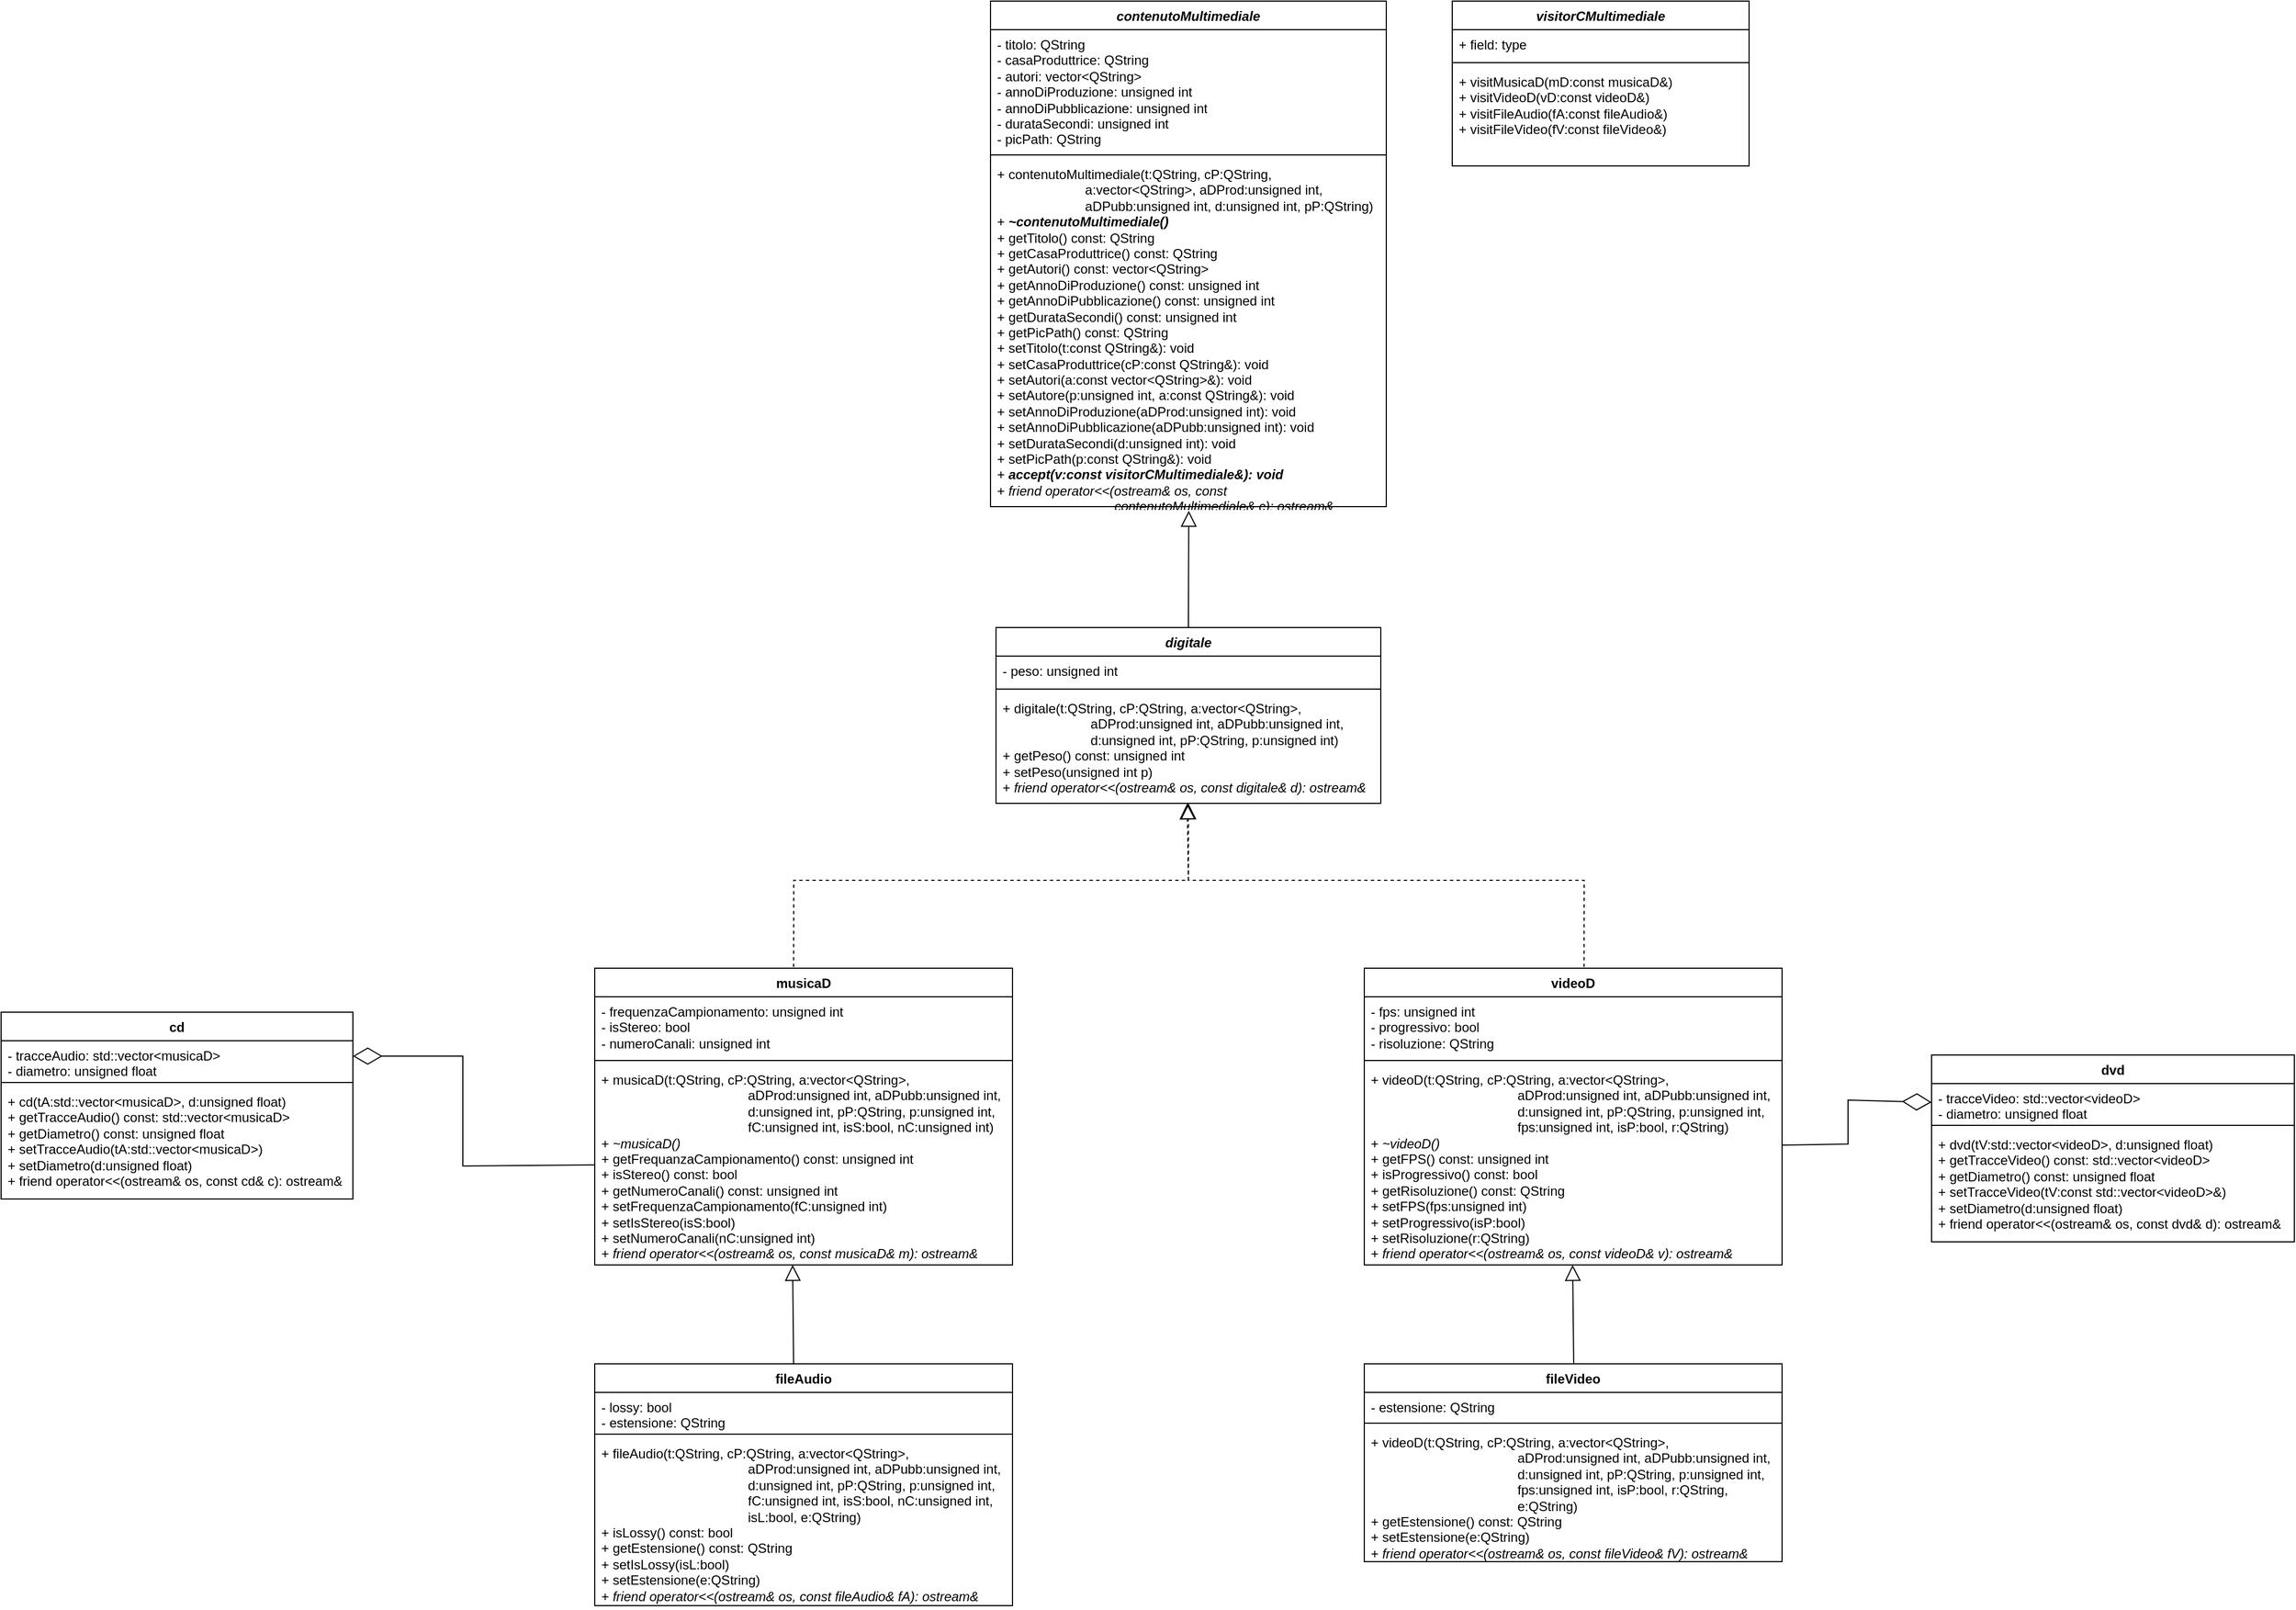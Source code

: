<mxfile version="28.0.7">
  <diagram name="Page-1" id="mE23I3gLv8mQfI3Rtl_m">
    <mxGraphModel dx="2253" dy="841" grid="1" gridSize="10" guides="1" tooltips="1" connect="1" arrows="1" fold="1" page="1" pageScale="1" pageWidth="827" pageHeight="1169" math="0" shadow="0">
      <root>
        <mxCell id="0" />
        <mxCell id="1" parent="0" />
        <mxCell id="C5MePCJxCBqiCufAHBw2-1" value="&lt;i&gt;contenutoMultimediale&lt;/i&gt;" style="swimlane;fontStyle=1;align=center;verticalAlign=top;childLayout=stackLayout;horizontal=1;startSize=26;horizontalStack=0;resizeParent=1;resizeParentMax=0;resizeLast=0;collapsible=1;marginBottom=0;whiteSpace=wrap;html=1;" parent="1" vertex="1">
          <mxGeometry x="220" y="40" width="360" height="460" as="geometry" />
        </mxCell>
        <mxCell id="C5MePCJxCBqiCufAHBw2-2" value="- titolo: QString&lt;div&gt;- casaProduttrice: QString&lt;/div&gt;&lt;div&gt;- autori: vector&amp;lt;QString&amp;gt;&lt;/div&gt;&lt;div&gt;- annoDiProduzione: unsigned int&lt;/div&gt;&lt;div&gt;- annoDiPubblicazione: unsigned int&lt;/div&gt;&lt;div&gt;- durataSecondi: unsigned int&lt;/div&gt;&lt;div&gt;- picPath: QString&lt;/div&gt;" style="text;strokeColor=none;fillColor=none;align=left;verticalAlign=top;spacingLeft=4;spacingRight=4;overflow=hidden;rotatable=0;points=[[0,0.5],[1,0.5]];portConstraint=eastwest;whiteSpace=wrap;html=1;" parent="C5MePCJxCBqiCufAHBw2-1" vertex="1">
          <mxGeometry y="26" width="360" height="110" as="geometry" />
        </mxCell>
        <mxCell id="C5MePCJxCBqiCufAHBw2-3" value="" style="line;strokeWidth=1;fillColor=none;align=left;verticalAlign=middle;spacingTop=-1;spacingLeft=3;spacingRight=3;rotatable=0;labelPosition=right;points=[];portConstraint=eastwest;strokeColor=inherit;" parent="C5MePCJxCBqiCufAHBw2-1" vertex="1">
          <mxGeometry y="136" width="360" height="8" as="geometry" />
        </mxCell>
        <mxCell id="C5MePCJxCBqiCufAHBw2-4" value="+ contenutoMultimediale(t:QString, cP:QString, &lt;span style=&quot;white-space: pre;&quot;&gt;&#x9;&lt;/span&gt;&lt;span style=&quot;white-space: pre;&quot;&gt;&#x9;&lt;/span&gt;&lt;span style=&quot;white-space: pre;&quot;&gt;&#x9;&lt;/span&gt;a:vector&amp;lt;QString&amp;gt;, aDProd:unsigned int, &lt;span style=&quot;white-space: pre;&quot;&gt;&#x9;&lt;/span&gt;&lt;span style=&quot;white-space: pre;&quot;&gt;&#x9;&lt;/span&gt;&lt;span style=&quot;white-space: pre;&quot;&gt;&#x9;&lt;/span&gt;aDPubb:unsigned int, d:unsigned int, pP:QString)&lt;div&gt;&lt;div&gt;+ &lt;i&gt;&lt;b&gt;~contenutoMultimediale()&lt;/b&gt;&lt;/i&gt;&lt;/div&gt;&lt;div&gt;+ getTitolo() const: QString&lt;/div&gt;&lt;div&gt;+ getCasaProduttrice() const: QString&lt;/div&gt;&lt;div&gt;+ getAutori() const: vector&amp;lt;QString&amp;gt;&lt;/div&gt;&lt;div&gt;+ getAnnoDiProduzione() const: unsigned int&lt;/div&gt;&lt;div&gt;+ getAnnoDiPubblicazione() const: unsigned int&lt;/div&gt;&lt;div&gt;+ getDurataSecondi() const: unsigned int&lt;/div&gt;&lt;div&gt;+ getPicPath() const: QString&lt;/div&gt;&lt;div&gt;+ setTitolo(t:const QString&amp;amp;): void&lt;/div&gt;&lt;div&gt;+ setCasaProduttrice(cP:const QString&amp;amp;): void&lt;/div&gt;&lt;div&gt;+ setAutori(a:const vector&amp;lt;QString&amp;gt;&amp;amp;): void&lt;/div&gt;&lt;div&gt;+ setAutore(p:unsigned int, a:const QString&amp;amp;): void&lt;/div&gt;&lt;div&gt;+ setAnnoDiProduzione(aDProd:unsigned int): void&lt;/div&gt;&lt;div&gt;+ setAnnoDiPubblicazione(aDPubb:unsigned int): void&lt;/div&gt;&lt;div&gt;+ setDurataSecondi(d:unsigned int): void&lt;/div&gt;&lt;div&gt;+ setPicPath(p:const QString&amp;amp;): void&lt;/div&gt;&lt;div&gt;+ &lt;i&gt;&lt;b&gt;accept(v:const visitorCMultimediale&amp;amp;): void&lt;/b&gt;&lt;/i&gt;&lt;/div&gt;&lt;div&gt;+ &lt;i&gt;friend operator&amp;lt;&amp;lt;(ostream&amp;amp; os, const &lt;span style=&quot;white-space: pre;&quot;&gt;&#x9;&lt;/span&gt;&lt;span style=&quot;white-space: pre;&quot;&gt;&#x9;&lt;/span&gt;&lt;span style=&quot;white-space: pre;&quot;&gt;&#x9;&lt;/span&gt;&lt;span style=&quot;white-space: pre;&quot;&gt;&#x9;&lt;/span&gt;contenutoMultimediale&amp;amp; c): ostream&amp;amp;&lt;/i&gt;&lt;/div&gt;&lt;/div&gt;" style="text;strokeColor=none;fillColor=none;align=left;verticalAlign=top;spacingLeft=4;spacingRight=4;overflow=hidden;rotatable=0;points=[[0,0.5],[1,0.5]];portConstraint=eastwest;whiteSpace=wrap;html=1;" parent="C5MePCJxCBqiCufAHBw2-1" vertex="1">
          <mxGeometry y="144" width="360" height="316" as="geometry" />
        </mxCell>
        <mxCell id="C5MePCJxCBqiCufAHBw2-11" style="edgeStyle=orthogonalEdgeStyle;rounded=0;orthogonalLoop=1;jettySize=auto;html=1;exitX=1;exitY=0.5;exitDx=0;exitDy=0;" parent="C5MePCJxCBqiCufAHBw2-1" source="C5MePCJxCBqiCufAHBw2-4" target="C5MePCJxCBqiCufAHBw2-4" edge="1">
          <mxGeometry relative="1" as="geometry" />
        </mxCell>
        <mxCell id="C5MePCJxCBqiCufAHBw2-7" value="&lt;i&gt;digitale&lt;/i&gt;" style="swimlane;fontStyle=1;align=center;verticalAlign=top;childLayout=stackLayout;horizontal=1;startSize=26;horizontalStack=0;resizeParent=1;resizeParentMax=0;resizeLast=0;collapsible=1;marginBottom=0;whiteSpace=wrap;html=1;" parent="1" vertex="1">
          <mxGeometry x="225" y="610" width="350" height="160" as="geometry" />
        </mxCell>
        <mxCell id="C5MePCJxCBqiCufAHBw2-8" value="- peso: unsigned int" style="text;strokeColor=none;fillColor=none;align=left;verticalAlign=top;spacingLeft=4;spacingRight=4;overflow=hidden;rotatable=0;points=[[0,0.5],[1,0.5]];portConstraint=eastwest;whiteSpace=wrap;html=1;" parent="C5MePCJxCBqiCufAHBw2-7" vertex="1">
          <mxGeometry y="26" width="350" height="26" as="geometry" />
        </mxCell>
        <mxCell id="C5MePCJxCBqiCufAHBw2-9" value="" style="line;strokeWidth=1;fillColor=none;align=left;verticalAlign=middle;spacingTop=-1;spacingLeft=3;spacingRight=3;rotatable=0;labelPosition=right;points=[];portConstraint=eastwest;strokeColor=inherit;" parent="C5MePCJxCBqiCufAHBw2-7" vertex="1">
          <mxGeometry y="52" width="350" height="8" as="geometry" />
        </mxCell>
        <mxCell id="C5MePCJxCBqiCufAHBw2-10" value="+ digitale(t:QString, cP:QString,&amp;nbsp;a:vector&amp;lt;QString&amp;gt;,&lt;span style=&quot;white-space: pre;&quot;&gt;&amp;nbsp;&lt;/span&gt;&lt;div&gt;&lt;span style=&quot;white-space: pre;&quot;&gt;&lt;span style=&quot;white-space: pre;&quot;&gt;&#x9;&lt;/span&gt;&lt;span style=&quot;white-space: pre;&quot;&gt;&#x9;&lt;span style=&quot;white-space: pre;&quot;&gt;&#x9;&lt;/span&gt;&lt;/span&gt;aDProd:unsigned int, &lt;/span&gt;aDPubb:unsigned int,&amp;nbsp;&lt;/div&gt;&lt;div&gt;&lt;span style=&quot;white-space: pre;&quot;&gt;&#x9;&lt;/span&gt;&lt;span style=&quot;white-space: pre;&quot;&gt;&#x9;&lt;span style=&quot;white-space: pre;&quot;&gt;&#x9;&lt;/span&gt;&lt;/span&gt;d:unsigned int, pP:QString, p:unsigned int)&lt;/div&gt;&lt;div&gt;+ getPeso() const: unsigned int&lt;/div&gt;&lt;div&gt;+ setPeso(unsigned int p)&lt;/div&gt;&lt;div&gt;+ &lt;i&gt;friend operator&amp;lt;&amp;lt;(ostream&amp;amp; os, const digitale&amp;amp; d):&amp;nbsp;&lt;/i&gt;&lt;i&gt;&lt;span style=&quot;white-space: pre;&quot;&gt;ostream&amp;amp;&lt;/span&gt;&lt;/i&gt;&lt;/div&gt;" style="text;strokeColor=none;fillColor=none;align=left;verticalAlign=top;spacingLeft=4;spacingRight=4;overflow=hidden;rotatable=0;points=[[0,0.5],[1,0.5]];portConstraint=eastwest;whiteSpace=wrap;html=1;" parent="C5MePCJxCBqiCufAHBw2-7" vertex="1">
          <mxGeometry y="60" width="350" height="100" as="geometry" />
        </mxCell>
        <mxCell id="C5MePCJxCBqiCufAHBw2-15" value="" style="endArrow=block;endFill=0;endSize=12;html=1;rounded=0;exitX=0.5;exitY=0;exitDx=0;exitDy=0;entryX=0.501;entryY=1.012;entryDx=0;entryDy=0;entryPerimeter=0;" parent="1" source="C5MePCJxCBqiCufAHBw2-7" target="C5MePCJxCBqiCufAHBw2-4" edge="1">
          <mxGeometry width="160" relative="1" as="geometry">
            <mxPoint x="414" y="585" as="sourcePoint" />
            <mxPoint x="400" y="510" as="targetPoint" />
          </mxGeometry>
        </mxCell>
        <mxCell id="C5MePCJxCBqiCufAHBw2-16" value="musicaD" style="swimlane;fontStyle=1;align=center;verticalAlign=top;childLayout=stackLayout;horizontal=1;startSize=26;horizontalStack=0;resizeParent=1;resizeParentMax=0;resizeLast=0;collapsible=1;marginBottom=0;whiteSpace=wrap;html=1;" parent="1" vertex="1">
          <mxGeometry x="-140" y="920" width="380" height="270" as="geometry" />
        </mxCell>
        <mxCell id="C5MePCJxCBqiCufAHBw2-17" value="- frequenzaCampionamento: unsigned int&lt;div&gt;- isStereo: bool&lt;/div&gt;&lt;div&gt;- numeroCanali: unsigned int&lt;/div&gt;" style="text;strokeColor=none;fillColor=none;align=left;verticalAlign=top;spacingLeft=4;spacingRight=4;overflow=hidden;rotatable=0;points=[[0,0.5],[1,0.5]];portConstraint=eastwest;whiteSpace=wrap;html=1;" parent="C5MePCJxCBqiCufAHBw2-16" vertex="1">
          <mxGeometry y="26" width="380" height="54" as="geometry" />
        </mxCell>
        <mxCell id="C5MePCJxCBqiCufAHBw2-18" value="" style="line;strokeWidth=1;fillColor=none;align=left;verticalAlign=middle;spacingTop=-1;spacingLeft=3;spacingRight=3;rotatable=0;labelPosition=right;points=[];portConstraint=eastwest;strokeColor=inherit;" parent="C5MePCJxCBqiCufAHBw2-16" vertex="1">
          <mxGeometry y="80" width="380" height="8" as="geometry" />
        </mxCell>
        <mxCell id="C5MePCJxCBqiCufAHBw2-19" value="+ musicaD(t:QString, cP:QString, a:vector&amp;lt;QString&amp;gt;, &lt;span style=&quot;white-space: pre;&quot;&gt;&#x9;&lt;/span&gt;&lt;span style=&quot;white-space: pre;&quot;&gt;&#x9;&lt;/span&gt;&lt;span style=&quot;white-space: pre;&quot;&gt;&#x9;&lt;/span&gt;&lt;span style=&quot;white-space: pre;&quot;&gt;&#x9;&lt;/span&gt;&lt;span style=&quot;white-space: pre;&quot;&gt;&#x9;&lt;/span&gt;aDProd:unsigned int, aDPubb:unsigned int, &lt;span style=&quot;white-space: pre;&quot;&gt;&#x9;&lt;/span&gt;&lt;span style=&quot;white-space: pre;&quot;&gt;&#x9;&lt;/span&gt;&lt;span style=&quot;white-space: pre;&quot;&gt;&#x9;&lt;/span&gt;&lt;span style=&quot;white-space: pre;&quot;&gt;&#x9;&lt;/span&gt;&lt;span style=&quot;white-space: pre;&quot;&gt;&#x9;&lt;/span&gt;d:unsigned int, pP:QString, p:unsigned int, &lt;span style=&quot;white-space: pre;&quot;&gt;&#x9;&lt;/span&gt;&lt;span style=&quot;white-space: pre;&quot;&gt;&#x9;&lt;/span&gt;&lt;span style=&quot;white-space: pre;&quot;&gt;&#x9;&lt;/span&gt;&lt;span style=&quot;white-space: pre;&quot;&gt;&#x9;&lt;/span&gt;&lt;span style=&quot;white-space: pre;&quot;&gt;&#x9;&lt;/span&gt;fC:unsigned int, isS:bool, nC:unsigned int)&lt;div&gt;+ &lt;i&gt;~musicaD()&lt;/i&gt;&lt;/div&gt;&lt;div&gt;+ getFrequanzaCampionamento() const: unsigned int&lt;/div&gt;&lt;div&gt;+ isStereo() const: bool&lt;/div&gt;&lt;div&gt;+ getNumeroCanali() const: unsigned int&lt;/div&gt;&lt;div&gt;+ setFrequenzaCampionamento(fC:unsigned int)&lt;/div&gt;&lt;div&gt;+ setIsStereo(isS:bool)&lt;/div&gt;&lt;div&gt;+ setNumeroCanali(nC:unsigned int)&lt;/div&gt;&lt;div&gt;+ &lt;i&gt;friend operator&amp;lt;&amp;lt;(ostream&amp;amp; os, const musicaD&amp;amp; m): ostream&amp;amp;&lt;/i&gt;&lt;/div&gt;" style="text;strokeColor=none;fillColor=none;align=left;verticalAlign=top;spacingLeft=4;spacingRight=4;overflow=hidden;rotatable=0;points=[[0,0.5],[1,0.5]];portConstraint=eastwest;whiteSpace=wrap;html=1;" parent="C5MePCJxCBqiCufAHBw2-16" vertex="1">
          <mxGeometry y="88" width="380" height="182" as="geometry" />
        </mxCell>
        <mxCell id="C5MePCJxCBqiCufAHBw2-20" value="videoD" style="swimlane;fontStyle=1;align=center;verticalAlign=top;childLayout=stackLayout;horizontal=1;startSize=26;horizontalStack=0;resizeParent=1;resizeParentMax=0;resizeLast=0;collapsible=1;marginBottom=0;whiteSpace=wrap;html=1;" parent="1" vertex="1">
          <mxGeometry x="560" y="920" width="380" height="270" as="geometry" />
        </mxCell>
        <mxCell id="C5MePCJxCBqiCufAHBw2-21" value="- fps: unsigned int&lt;div&gt;- progressivo: bool&lt;/div&gt;&lt;div&gt;- risoluzione: QString&lt;/div&gt;" style="text;strokeColor=none;fillColor=none;align=left;verticalAlign=top;spacingLeft=4;spacingRight=4;overflow=hidden;rotatable=0;points=[[0,0.5],[1,0.5]];portConstraint=eastwest;whiteSpace=wrap;html=1;" parent="C5MePCJxCBqiCufAHBw2-20" vertex="1">
          <mxGeometry y="26" width="380" height="54" as="geometry" />
        </mxCell>
        <mxCell id="C5MePCJxCBqiCufAHBw2-22" value="" style="line;strokeWidth=1;fillColor=none;align=left;verticalAlign=middle;spacingTop=-1;spacingLeft=3;spacingRight=3;rotatable=0;labelPosition=right;points=[];portConstraint=eastwest;strokeColor=inherit;" parent="C5MePCJxCBqiCufAHBw2-20" vertex="1">
          <mxGeometry y="80" width="380" height="8" as="geometry" />
        </mxCell>
        <mxCell id="C5MePCJxCBqiCufAHBw2-23" value="+ videoD(t:QString, cP:QString, a:vector&amp;lt;QString&amp;gt;, &lt;span style=&quot;white-space: pre;&quot;&gt;&#x9;&lt;/span&gt;&lt;span style=&quot;white-space: pre;&quot;&gt;&#x9;&lt;/span&gt;&lt;span style=&quot;white-space: pre;&quot;&gt;&#x9;&lt;/span&gt;&lt;span style=&quot;white-space: pre;&quot;&gt;&#x9;&lt;/span&gt;&lt;span style=&quot;white-space: pre;&quot;&gt;&#x9;&lt;/span&gt;aDProd:unsigned int, aDPubb:unsigned int, &lt;span style=&quot;white-space: pre;&quot;&gt;&#x9;&lt;/span&gt;&lt;span style=&quot;white-space: pre;&quot;&gt;&#x9;&lt;/span&gt;&lt;span style=&quot;white-space: pre;&quot;&gt;&#x9;&lt;/span&gt;&lt;span style=&quot;white-space: pre;&quot;&gt;&#x9;&lt;/span&gt;&lt;span style=&quot;white-space: pre;&quot;&gt;&#x9;&lt;/span&gt;d:unsigned int, pP:QString, p:unsigned int, &lt;span style=&quot;white-space: pre;&quot;&gt;&#x9;&lt;/span&gt;&lt;span style=&quot;white-space: pre;&quot;&gt;&#x9;&lt;/span&gt;&lt;span style=&quot;white-space: pre;&quot;&gt;&#x9;&lt;/span&gt;&lt;span style=&quot;white-space: pre;&quot;&gt;&#x9;&lt;/span&gt;&lt;span style=&quot;white-space: pre;&quot;&gt;&#x9;&lt;/span&gt;fps:unsigned int, isP:bool, r:QString)&lt;div&gt;+ &lt;i&gt;~videoD()&lt;/i&gt;&lt;/div&gt;&lt;div&gt;+ getFPS() const: unsigned int&lt;/div&gt;&lt;div&gt;+ isProgressivo() const: bool&lt;/div&gt;&lt;div&gt;+ getRisoluzione() const: QString&lt;/div&gt;&lt;div&gt;+ setFPS(fps:unsigned int)&lt;/div&gt;&lt;div&gt;+ setProgressivo(isP:bool)&lt;/div&gt;&lt;div&gt;+ setRisoluzione(r:QString)&lt;/div&gt;&lt;div&gt;+ &lt;i&gt;friend operator&amp;lt;&amp;lt;(ostream&amp;amp; os, const videoD&amp;amp; v): ostream&amp;amp;&lt;/i&gt;&lt;/div&gt;" style="text;strokeColor=none;fillColor=none;align=left;verticalAlign=top;spacingLeft=4;spacingRight=4;overflow=hidden;rotatable=0;points=[[0,0.5],[1,0.5]];portConstraint=eastwest;whiteSpace=wrap;html=1;" parent="C5MePCJxCBqiCufAHBw2-20" vertex="1">
          <mxGeometry y="88" width="380" height="182" as="geometry" />
        </mxCell>
        <mxCell id="C5MePCJxCBqiCufAHBw2-24" value="" style="endArrow=block;dashed=1;endFill=0;endSize=12;html=1;rounded=0;exitX=0.476;exitY=-0.004;exitDx=0;exitDy=0;exitPerimeter=0;" parent="1" source="C5MePCJxCBqiCufAHBw2-16" edge="1">
          <mxGeometry width="160" relative="1" as="geometry">
            <mxPoint x="40" y="840" as="sourcePoint" />
            <mxPoint x="400" y="770" as="targetPoint" />
            <Array as="points">
              <mxPoint x="41" y="840" />
              <mxPoint x="400" y="840" />
            </Array>
          </mxGeometry>
        </mxCell>
        <mxCell id="C5MePCJxCBqiCufAHBw2-25" value="" style="endArrow=block;dashed=1;endFill=0;endSize=12;html=1;rounded=0;exitX=0.526;exitY=-0.004;exitDx=0;exitDy=0;exitPerimeter=0;entryX=0.497;entryY=1;entryDx=0;entryDy=0;entryPerimeter=0;" parent="1" source="C5MePCJxCBqiCufAHBw2-20" target="C5MePCJxCBqiCufAHBw2-10" edge="1">
          <mxGeometry width="160" relative="1" as="geometry">
            <mxPoint x="320" y="910" as="sourcePoint" />
            <mxPoint x="430" y="800" as="targetPoint" />
            <Array as="points">
              <mxPoint x="760" y="840" />
              <mxPoint x="400" y="840" />
            </Array>
          </mxGeometry>
        </mxCell>
        <mxCell id="C5MePCJxCBqiCufAHBw2-26" value="fileAudio" style="swimlane;fontStyle=1;align=center;verticalAlign=top;childLayout=stackLayout;horizontal=1;startSize=26;horizontalStack=0;resizeParent=1;resizeParentMax=0;resizeLast=0;collapsible=1;marginBottom=0;whiteSpace=wrap;html=1;" parent="1" vertex="1">
          <mxGeometry x="-140" y="1280" width="380" height="220" as="geometry" />
        </mxCell>
        <mxCell id="C5MePCJxCBqiCufAHBw2-27" value="- lossy: bool&lt;div&gt;- estensione: QString&lt;/div&gt;" style="text;strokeColor=none;fillColor=none;align=left;verticalAlign=top;spacingLeft=4;spacingRight=4;overflow=hidden;rotatable=0;points=[[0,0.5],[1,0.5]];portConstraint=eastwest;whiteSpace=wrap;html=1;" parent="C5MePCJxCBqiCufAHBw2-26" vertex="1">
          <mxGeometry y="26" width="380" height="34" as="geometry" />
        </mxCell>
        <mxCell id="C5MePCJxCBqiCufAHBw2-28" value="" style="line;strokeWidth=1;fillColor=none;align=left;verticalAlign=middle;spacingTop=-1;spacingLeft=3;spacingRight=3;rotatable=0;labelPosition=right;points=[];portConstraint=eastwest;strokeColor=inherit;" parent="C5MePCJxCBqiCufAHBw2-26" vertex="1">
          <mxGeometry y="60" width="380" height="8" as="geometry" />
        </mxCell>
        <mxCell id="C5MePCJxCBqiCufAHBw2-29" value="+ fileAudio(t:QString, cP:QString, a:vector&amp;lt;QString&amp;gt;, &lt;span style=&quot;white-space: pre;&quot;&gt;&#x9;&lt;/span&gt;&lt;span style=&quot;white-space: pre;&quot;&gt;&#x9;&lt;/span&gt;&lt;span style=&quot;white-space: pre;&quot;&gt;&#x9;&lt;/span&gt;&lt;span style=&quot;white-space: pre;&quot;&gt;&#x9;&lt;/span&gt;&lt;span style=&quot;white-space: pre;&quot;&gt;&#x9;&lt;/span&gt;aDProd:unsigned int, aDPubb:unsigned int, &lt;span style=&quot;white-space: pre;&quot;&gt;&#x9;&lt;/span&gt;&lt;span style=&quot;white-space: pre;&quot;&gt;&#x9;&lt;/span&gt;&lt;span style=&quot;white-space: pre;&quot;&gt;&#x9;&lt;/span&gt;&lt;span style=&quot;white-space: pre;&quot;&gt;&#x9;&lt;/span&gt;&lt;span style=&quot;white-space: pre;&quot;&gt;&#x9;&lt;/span&gt;d:unsigned int, pP:QString, p:unsigned int, &lt;span style=&quot;white-space: pre;&quot;&gt;&#x9;&lt;/span&gt;&lt;span style=&quot;white-space: pre;&quot;&gt;&#x9;&lt;/span&gt;&lt;span style=&quot;white-space: pre;&quot;&gt;&#x9;&lt;/span&gt;&lt;span style=&quot;white-space: pre;&quot;&gt;&#x9;&lt;/span&gt;&lt;span style=&quot;white-space: pre;&quot;&gt;&#x9;&lt;/span&gt;fC:unsigned int, isS:bool, nC:unsigned int, &lt;span style=&quot;white-space: pre;&quot;&gt;&#x9;&lt;/span&gt;&lt;span style=&quot;white-space: pre;&quot;&gt;&#x9;&lt;/span&gt;&lt;span style=&quot;white-space: pre;&quot;&gt;&#x9;&lt;/span&gt;&lt;span style=&quot;white-space: pre;&quot;&gt;&#x9;&lt;/span&gt;&lt;span style=&quot;white-space: pre;&quot;&gt;&#x9;&lt;/span&gt;isL:bool, e:QString)&lt;div&gt;+ isLossy() const: bool&lt;/div&gt;&lt;div&gt;+ getEstensione() const: QString&lt;/div&gt;&lt;div&gt;+ setIsLossy(isL:bool)&lt;/div&gt;&lt;div&gt;+ setEstensione(e:QString)&lt;/div&gt;&lt;div&gt;+ &lt;i&gt;friend operator&amp;lt;&amp;lt;(ostream&amp;amp; os, const fileAudio&amp;amp; fA): ostream&amp;amp;&lt;/i&gt;&lt;/div&gt;" style="text;strokeColor=none;fillColor=none;align=left;verticalAlign=top;spacingLeft=4;spacingRight=4;overflow=hidden;rotatable=0;points=[[0,0.5],[1,0.5]];portConstraint=eastwest;whiteSpace=wrap;html=1;" parent="C5MePCJxCBqiCufAHBw2-26" vertex="1">
          <mxGeometry y="68" width="380" height="152" as="geometry" />
        </mxCell>
        <mxCell id="C5MePCJxCBqiCufAHBw2-30" value="fileVideo" style="swimlane;fontStyle=1;align=center;verticalAlign=top;childLayout=stackLayout;horizontal=1;startSize=26;horizontalStack=0;resizeParent=1;resizeParentMax=0;resizeLast=0;collapsible=1;marginBottom=0;whiteSpace=wrap;html=1;" parent="1" vertex="1">
          <mxGeometry x="560" y="1280" width="380" height="180" as="geometry" />
        </mxCell>
        <mxCell id="C5MePCJxCBqiCufAHBw2-31" value="- estensione: QString" style="text;strokeColor=none;fillColor=none;align=left;verticalAlign=top;spacingLeft=4;spacingRight=4;overflow=hidden;rotatable=0;points=[[0,0.5],[1,0.5]];portConstraint=eastwest;whiteSpace=wrap;html=1;" parent="C5MePCJxCBqiCufAHBw2-30" vertex="1">
          <mxGeometry y="26" width="380" height="24" as="geometry" />
        </mxCell>
        <mxCell id="C5MePCJxCBqiCufAHBw2-32" value="" style="line;strokeWidth=1;fillColor=none;align=left;verticalAlign=middle;spacingTop=-1;spacingLeft=3;spacingRight=3;rotatable=0;labelPosition=right;points=[];portConstraint=eastwest;strokeColor=inherit;" parent="C5MePCJxCBqiCufAHBw2-30" vertex="1">
          <mxGeometry y="50" width="380" height="8" as="geometry" />
        </mxCell>
        <mxCell id="C5MePCJxCBqiCufAHBw2-33" value="+ videoD(t:QString, cP:QString, a:vector&amp;lt;QString&amp;gt;, &lt;span style=&quot;white-space: pre;&quot;&gt;&#x9;&lt;/span&gt;&lt;span style=&quot;white-space: pre;&quot;&gt;&#x9;&lt;/span&gt;&lt;span style=&quot;white-space: pre;&quot;&gt;&#x9;&lt;/span&gt;&lt;span style=&quot;white-space: pre;&quot;&gt;&#x9;&lt;/span&gt;&lt;span style=&quot;white-space: pre;&quot;&gt;&#x9;&lt;/span&gt;aDProd:unsigned int, aDPubb:unsigned int, &lt;span style=&quot;white-space: pre;&quot;&gt;&#x9;&lt;/span&gt;&lt;span style=&quot;white-space: pre;&quot;&gt;&#x9;&lt;/span&gt;&lt;span style=&quot;white-space: pre;&quot;&gt;&#x9;&lt;/span&gt;&lt;span style=&quot;white-space: pre;&quot;&gt;&#x9;&lt;/span&gt;&lt;span style=&quot;white-space: pre;&quot;&gt;&#x9;&lt;/span&gt;d:unsigned int, pP:QString, p:unsigned int, &lt;span style=&quot;white-space: pre;&quot;&gt;&#x9;&lt;/span&gt;&lt;span style=&quot;white-space: pre;&quot;&gt;&#x9;&lt;/span&gt;&lt;span style=&quot;white-space: pre;&quot;&gt;&#x9;&lt;/span&gt;&lt;span style=&quot;white-space: pre;&quot;&gt;&#x9;&lt;/span&gt;&lt;span style=&quot;white-space: pre;&quot;&gt;&#x9;&lt;/span&gt;fps:unsigned int, isP:bool, r:QString, &lt;span style=&quot;white-space: pre;&quot;&gt;&#x9;&lt;/span&gt;&lt;span style=&quot;white-space: pre;&quot;&gt;&#x9;&lt;/span&gt;&lt;span style=&quot;white-space: pre;&quot;&gt;&#x9;&lt;/span&gt;&lt;span style=&quot;white-space: pre;&quot;&gt;&#x9;&lt;/span&gt;&lt;span style=&quot;white-space: pre;&quot;&gt;&#x9;&lt;/span&gt;e:QString)&lt;div&gt;+ getEstensione() const: QString&lt;/div&gt;&lt;div&gt;+ setEstensione(e:QString)&lt;/div&gt;&lt;div&gt;+ &lt;i&gt;friend operator&amp;lt;&amp;lt;(ostream&amp;amp; os, const fileVideo&amp;amp; fV): ostream&amp;amp;&lt;/i&gt;&lt;/div&gt;" style="text;strokeColor=none;fillColor=none;align=left;verticalAlign=top;spacingLeft=4;spacingRight=4;overflow=hidden;rotatable=0;points=[[0,0.5],[1,0.5]];portConstraint=eastwest;whiteSpace=wrap;html=1;" parent="C5MePCJxCBqiCufAHBw2-30" vertex="1">
          <mxGeometry y="58" width="380" height="122" as="geometry" />
        </mxCell>
        <mxCell id="C5MePCJxCBqiCufAHBw2-34" value="" style="endArrow=block;endFill=0;endSize=12;html=1;rounded=0;exitX=0.476;exitY=0;exitDx=0;exitDy=0;exitPerimeter=0;" parent="1" source="C5MePCJxCBqiCufAHBw2-26" edge="1">
          <mxGeometry width="160" relative="1" as="geometry">
            <mxPoint x="-120" y="1240" as="sourcePoint" />
            <mxPoint x="40" y="1190" as="targetPoint" />
          </mxGeometry>
        </mxCell>
        <mxCell id="C5MePCJxCBqiCufAHBw2-35" value="" style="endArrow=block;endFill=0;endSize=12;html=1;rounded=0;exitX=0.476;exitY=0;exitDx=0;exitDy=0;exitPerimeter=0;" parent="1" edge="1">
          <mxGeometry width="160" relative="1" as="geometry">
            <mxPoint x="750.5" y="1280" as="sourcePoint" />
            <mxPoint x="749.5" y="1190" as="targetPoint" />
          </mxGeometry>
        </mxCell>
        <mxCell id="C5MePCJxCBqiCufAHBw2-36" value="cd" style="swimlane;fontStyle=1;align=center;verticalAlign=top;childLayout=stackLayout;horizontal=1;startSize=26;horizontalStack=0;resizeParent=1;resizeParentMax=0;resizeLast=0;collapsible=1;marginBottom=0;whiteSpace=wrap;html=1;" parent="1" vertex="1">
          <mxGeometry x="-680" y="960" width="320" height="170" as="geometry" />
        </mxCell>
        <mxCell id="C5MePCJxCBqiCufAHBw2-37" value="- tracceAudio: std::vector&amp;lt;musicaD&amp;gt;&lt;div&gt;- diametro: unsigned float&lt;/div&gt;" style="text;strokeColor=none;fillColor=none;align=left;verticalAlign=top;spacingLeft=4;spacingRight=4;overflow=hidden;rotatable=0;points=[[0,0.5],[1,0.5]];portConstraint=eastwest;whiteSpace=wrap;html=1;" parent="C5MePCJxCBqiCufAHBw2-36" vertex="1">
          <mxGeometry y="26" width="320" height="34" as="geometry" />
        </mxCell>
        <mxCell id="C5MePCJxCBqiCufAHBw2-38" value="" style="line;strokeWidth=1;fillColor=none;align=left;verticalAlign=middle;spacingTop=-1;spacingLeft=3;spacingRight=3;rotatable=0;labelPosition=right;points=[];portConstraint=eastwest;strokeColor=inherit;" parent="C5MePCJxCBqiCufAHBw2-36" vertex="1">
          <mxGeometry y="60" width="320" height="8" as="geometry" />
        </mxCell>
        <mxCell id="C5MePCJxCBqiCufAHBw2-39" value="+ cd(tA:std::vector&amp;lt;musicaD&amp;gt;, d:unsigned float)&lt;div&gt;+ getTracceAudio() const: std::vector&amp;lt;musicaD&amp;gt;&lt;/div&gt;&lt;div&gt;+ getDiametro() const: unsigned float&lt;/div&gt;&lt;div&gt;+ setTracceAudio(tA:std::vector&amp;lt;musicaD&amp;gt;)&lt;/div&gt;&lt;div&gt;+ setDiametro(d:unsigned float)&lt;/div&gt;&lt;div&gt;+ friend operator&amp;lt;&amp;lt;(ostream&amp;amp; os, const cd&amp;amp; c): ostream&amp;amp;&lt;/div&gt;" style="text;strokeColor=none;fillColor=none;align=left;verticalAlign=top;spacingLeft=4;spacingRight=4;overflow=hidden;rotatable=0;points=[[0,0.5],[1,0.5]];portConstraint=eastwest;whiteSpace=wrap;html=1;" parent="C5MePCJxCBqiCufAHBw2-36" vertex="1">
          <mxGeometry y="68" width="320" height="102" as="geometry" />
        </mxCell>
        <mxCell id="C5MePCJxCBqiCufAHBw2-40" value="" style="endArrow=diamondThin;endFill=0;endSize=24;html=1;rounded=0;exitX=0;exitY=0.5;exitDx=0;exitDy=0;" parent="1" source="C5MePCJxCBqiCufAHBw2-19" edge="1">
          <mxGeometry width="160" relative="1" as="geometry">
            <mxPoint x="-330" y="1090" as="sourcePoint" />
            <mxPoint x="-360" y="1000" as="targetPoint" />
            <Array as="points">
              <mxPoint x="-260" y="1100" />
              <mxPoint x="-260" y="1050" />
              <mxPoint x="-260" y="1000" />
            </Array>
          </mxGeometry>
        </mxCell>
        <mxCell id="C5MePCJxCBqiCufAHBw2-41" value="dvd" style="swimlane;fontStyle=1;align=center;verticalAlign=top;childLayout=stackLayout;horizontal=1;startSize=26;horizontalStack=0;resizeParent=1;resizeParentMax=0;resizeLast=0;collapsible=1;marginBottom=0;whiteSpace=wrap;html=1;" parent="1" vertex="1">
          <mxGeometry x="1076" y="999" width="330" height="170" as="geometry" />
        </mxCell>
        <mxCell id="C5MePCJxCBqiCufAHBw2-42" value="- tracceVideo: std::vector&amp;lt;videoD&amp;gt;&lt;div&gt;- diametro: unsigned float&lt;/div&gt;" style="text;strokeColor=none;fillColor=none;align=left;verticalAlign=top;spacingLeft=4;spacingRight=4;overflow=hidden;rotatable=0;points=[[0,0.5],[1,0.5]];portConstraint=eastwest;whiteSpace=wrap;html=1;" parent="C5MePCJxCBqiCufAHBw2-41" vertex="1">
          <mxGeometry y="26" width="330" height="34" as="geometry" />
        </mxCell>
        <mxCell id="C5MePCJxCBqiCufAHBw2-43" value="" style="line;strokeWidth=1;fillColor=none;align=left;verticalAlign=middle;spacingTop=-1;spacingLeft=3;spacingRight=3;rotatable=0;labelPosition=right;points=[];portConstraint=eastwest;strokeColor=inherit;" parent="C5MePCJxCBqiCufAHBw2-41" vertex="1">
          <mxGeometry y="60" width="330" height="8" as="geometry" />
        </mxCell>
        <mxCell id="C5MePCJxCBqiCufAHBw2-44" value="+ dvd(tV:std::vector&amp;lt;videoD&amp;gt;, d:unsigned float)&lt;div&gt;+ getTracceVideo() const: std::vector&amp;lt;videoD&amp;gt;&lt;/div&gt;&lt;div&gt;+ getDiametro() const: unsigned float&lt;/div&gt;&lt;div&gt;+ setTracceVideo(tV:const std::vector&amp;lt;videoD&amp;gt;&amp;amp;)&lt;/div&gt;&lt;div&gt;+ setDiametro(d:unsigned float)&lt;/div&gt;&lt;div&gt;+ friend operator&amp;lt;&amp;lt;(ostream&amp;amp; os, const dvd&amp;amp; d): ostream&amp;amp;&lt;/div&gt;" style="text;strokeColor=none;fillColor=none;align=left;verticalAlign=top;spacingLeft=4;spacingRight=4;overflow=hidden;rotatable=0;points=[[0,0.5],[1,0.5]];portConstraint=eastwest;whiteSpace=wrap;html=1;" parent="C5MePCJxCBqiCufAHBw2-41" vertex="1">
          <mxGeometry y="68" width="330" height="102" as="geometry" />
        </mxCell>
        <mxCell id="C5MePCJxCBqiCufAHBw2-45" value="" style="endArrow=diamondThin;endFill=0;endSize=24;html=1;rounded=0;exitX=1;exitY=0.401;exitDx=0;exitDy=0;exitPerimeter=0;entryX=0;entryY=0.5;entryDx=0;entryDy=0;" parent="1" source="C5MePCJxCBqiCufAHBw2-23" target="C5MePCJxCBqiCufAHBw2-42" edge="1">
          <mxGeometry width="160" relative="1" as="geometry">
            <mxPoint x="950" y="940" as="sourcePoint" />
            <mxPoint x="1070" y="1040" as="targetPoint" />
            <Array as="points">
              <mxPoint x="1000" y="1080" />
              <mxPoint x="1000" y="1040" />
            </Array>
          </mxGeometry>
        </mxCell>
        <mxCell id="Mxdp67OhipBeIITyUtU6-1" value="&lt;i&gt;visitorCMultimediale&lt;/i&gt;" style="swimlane;fontStyle=1;align=center;verticalAlign=top;childLayout=stackLayout;horizontal=1;startSize=26;horizontalStack=0;resizeParent=1;resizeParentMax=0;resizeLast=0;collapsible=1;marginBottom=0;whiteSpace=wrap;html=1;" parent="1" vertex="1">
          <mxGeometry x="640" y="40" width="270" height="150" as="geometry" />
        </mxCell>
        <mxCell id="Mxdp67OhipBeIITyUtU6-2" value="+ field: type" style="text;strokeColor=none;fillColor=none;align=left;verticalAlign=top;spacingLeft=4;spacingRight=4;overflow=hidden;rotatable=0;points=[[0,0.5],[1,0.5]];portConstraint=eastwest;whiteSpace=wrap;html=1;" parent="Mxdp67OhipBeIITyUtU6-1" vertex="1">
          <mxGeometry y="26" width="270" height="26" as="geometry" />
        </mxCell>
        <mxCell id="Mxdp67OhipBeIITyUtU6-3" value="" style="line;strokeWidth=1;fillColor=none;align=left;verticalAlign=middle;spacingTop=-1;spacingLeft=3;spacingRight=3;rotatable=0;labelPosition=right;points=[];portConstraint=eastwest;strokeColor=inherit;" parent="Mxdp67OhipBeIITyUtU6-1" vertex="1">
          <mxGeometry y="52" width="270" height="8" as="geometry" />
        </mxCell>
        <mxCell id="Mxdp67OhipBeIITyUtU6-4" value="+ visitMusicaD(mD:const musicaD&amp;amp;)&lt;div&gt;+ visitVideoD(vD:const videoD&amp;amp;)&lt;/div&gt;&lt;div&gt;+ visitFileAudio(fA:const fileAudio&amp;amp;)&lt;/div&gt;&lt;div&gt;+ visitFileVideo(fV:const fileVideo&amp;amp;)&lt;/div&gt;" style="text;strokeColor=none;fillColor=none;align=left;verticalAlign=top;spacingLeft=4;spacingRight=4;overflow=hidden;rotatable=0;points=[[0,0.5],[1,0.5]];portConstraint=eastwest;whiteSpace=wrap;html=1;" parent="Mxdp67OhipBeIITyUtU6-1" vertex="1">
          <mxGeometry y="60" width="270" height="90" as="geometry" />
        </mxCell>
      </root>
    </mxGraphModel>
  </diagram>
</mxfile>
